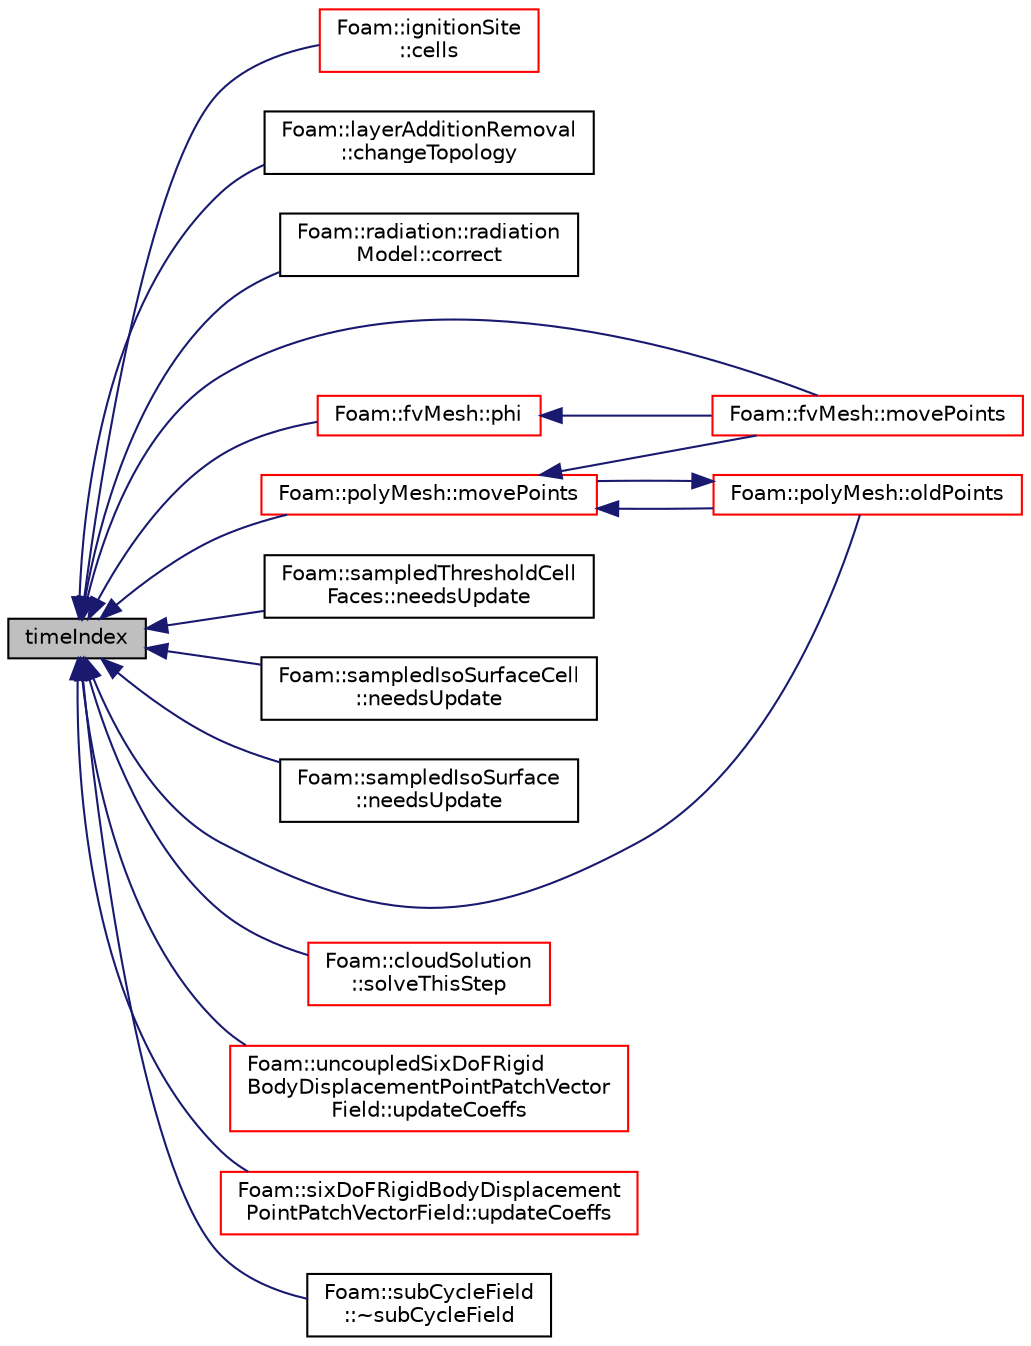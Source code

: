 digraph "timeIndex"
{
  bgcolor="transparent";
  edge [fontname="Helvetica",fontsize="10",labelfontname="Helvetica",labelfontsize="10"];
  node [fontname="Helvetica",fontsize="10",shape=record];
  rankdir="LR";
  Node1 [label="timeIndex",height=0.2,width=0.4,color="black", fillcolor="grey75", style="filled", fontcolor="black"];
  Node1 -> Node2 [dir="back",color="midnightblue",fontsize="10",style="solid",fontname="Helvetica"];
  Node2 [label="Foam::ignitionSite\l::cells",height=0.2,width=0.4,color="red",URL="$a01055.html#a2a3fe0c2cadb27acd615217be6c8acf1",tooltip="Return the ignition cells updated if the mesh moved. "];
  Node1 -> Node3 [dir="back",color="midnightblue",fontsize="10",style="solid",fontname="Helvetica"];
  Node3 [label="Foam::layerAdditionRemoval\l::changeTopology",height=0.2,width=0.4,color="black",URL="$a01303.html#a068d5efab18f428fe0fd6c1e962420a2",tooltip="Check for topology change. "];
  Node1 -> Node4 [dir="back",color="midnightblue",fontsize="10",style="solid",fontname="Helvetica"];
  Node4 [label="Foam::radiation::radiation\lModel::correct",height=0.2,width=0.4,color="black",URL="$a02118.html#a3ae44b28050c3aa494c1d8e18cf618c1",tooltip="Main update/correction routine. "];
  Node1 -> Node5 [dir="back",color="midnightblue",fontsize="10",style="solid",fontname="Helvetica"];
  Node5 [label="Foam::fvMesh::movePoints",height=0.2,width=0.4,color="red",URL="$a00892.html#a3693c648bea2e99054cbbb75d4bf4e4d",tooltip="Move points, returns volumes swept by faces in motion. "];
  Node1 -> Node6 [dir="back",color="midnightblue",fontsize="10",style="solid",fontname="Helvetica"];
  Node6 [label="Foam::polyMesh::movePoints",height=0.2,width=0.4,color="red",URL="$a01961.html#a3693c648bea2e99054cbbb75d4bf4e4d",tooltip="Move points, returns volumes swept by faces in motion. "];
  Node6 -> Node5 [dir="back",color="midnightblue",fontsize="10",style="solid",fontname="Helvetica"];
  Node6 -> Node7 [dir="back",color="midnightblue",fontsize="10",style="solid",fontname="Helvetica"];
  Node7 [label="Foam::polyMesh::oldPoints",height=0.2,width=0.4,color="red",URL="$a01961.html#aeda8ddd9e2f395926055a900108e6692",tooltip="Return old points for mesh motion. "];
  Node7 -> Node6 [dir="back",color="midnightblue",fontsize="10",style="solid",fontname="Helvetica"];
  Node1 -> Node8 [dir="back",color="midnightblue",fontsize="10",style="solid",fontname="Helvetica"];
  Node8 [label="Foam::sampledThresholdCell\lFaces::needsUpdate",height=0.2,width=0.4,color="black",URL="$a02311.html#aa8e65b62831b56e76cf5fba5cad934db",tooltip="Does the surface need an update? "];
  Node1 -> Node9 [dir="back",color="midnightblue",fontsize="10",style="solid",fontname="Helvetica"];
  Node9 [label="Foam::sampledIsoSurfaceCell\l::needsUpdate",height=0.2,width=0.4,color="black",URL="$a02303.html#aa8e65b62831b56e76cf5fba5cad934db",tooltip="Does the surface need an update? "];
  Node1 -> Node10 [dir="back",color="midnightblue",fontsize="10",style="solid",fontname="Helvetica"];
  Node10 [label="Foam::sampledIsoSurface\l::needsUpdate",height=0.2,width=0.4,color="black",URL="$a02302.html#aa8e65b62831b56e76cf5fba5cad934db",tooltip="Does the surface need an update? "];
  Node1 -> Node7 [dir="back",color="midnightblue",fontsize="10",style="solid",fontname="Helvetica"];
  Node1 -> Node11 [dir="back",color="midnightblue",fontsize="10",style="solid",fontname="Helvetica"];
  Node11 [label="Foam::fvMesh::phi",height=0.2,width=0.4,color="red",URL="$a00892.html#a445e7dcdb6ef86dc28308939486c49a9",tooltip="Return cell face motion fluxes. "];
  Node11 -> Node5 [dir="back",color="midnightblue",fontsize="10",style="solid",fontname="Helvetica"];
  Node1 -> Node12 [dir="back",color="midnightblue",fontsize="10",style="solid",fontname="Helvetica"];
  Node12 [label="Foam::cloudSolution\l::solveThisStep",height=0.2,width=0.4,color="red",URL="$a00285.html#a9c82ed82576689e624fb185827d90906",tooltip="Returns true if performing a cloud iteration this calc step. "];
  Node1 -> Node13 [dir="back",color="midnightblue",fontsize="10",style="solid",fontname="Helvetica"];
  Node13 [label="Foam::uncoupledSixDoFRigid\lBodyDisplacementPointPatchVector\lField::updateCoeffs",height=0.2,width=0.4,color="red",URL="$a02852.html#a7e24eafac629d3733181cd942d4c902f",tooltip="Update the coefficients associated with the patch field. "];
  Node1 -> Node14 [dir="back",color="midnightblue",fontsize="10",style="solid",fontname="Helvetica"];
  Node14 [label="Foam::sixDoFRigidBodyDisplacement\lPointPatchVectorField::updateCoeffs",height=0.2,width=0.4,color="red",URL="$a02406.html#a7e24eafac629d3733181cd942d4c902f",tooltip="Update the coefficients associated with the patch field. "];
  Node1 -> Node15 [dir="back",color="midnightblue",fontsize="10",style="solid",fontname="Helvetica"];
  Node15 [label="Foam::subCycleField\l::~subCycleField",height=0.2,width=0.4,color="black",URL="$a02551.html#a54b8b7d600687b3af2894ee7b62fc962",tooltip="Destructor. "];
}
